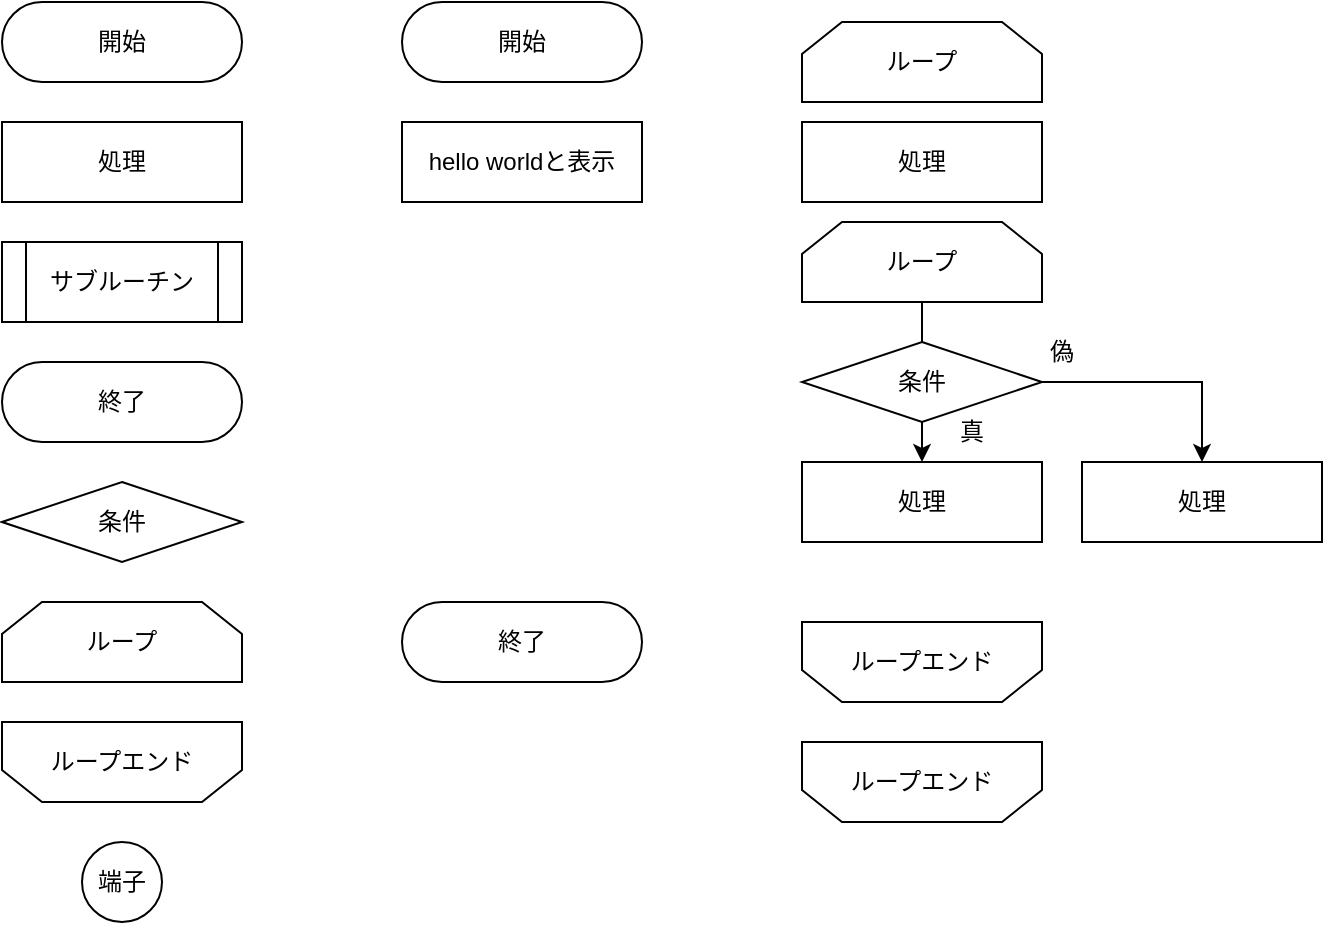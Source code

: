 <mxfile version="26.0.10">
  <diagram name="ページ1" id="DiPmxK1kvcW3RKxlp2ZR">
    <mxGraphModel dx="983" dy="521" grid="1" gridSize="10" guides="1" tooltips="1" connect="1" arrows="1" fold="1" page="1" pageScale="1" pageWidth="827" pageHeight="1169" math="0" shadow="0">
      <root>
        <mxCell id="0" />
        <mxCell id="1" parent="0" />
        <mxCell id="Jv4_3_DliBv_FP3jyJoI-1" value="開始" style="rounded=1;whiteSpace=wrap;html=1;arcSize=50;" vertex="1" parent="1">
          <mxGeometry x="80" y="60" width="120" height="40" as="geometry" />
        </mxCell>
        <mxCell id="Jv4_3_DliBv_FP3jyJoI-2" value="終了" style="rounded=1;whiteSpace=wrap;html=1;arcSize=50;" vertex="1" parent="1">
          <mxGeometry x="80" y="240" width="120" height="40" as="geometry" />
        </mxCell>
        <mxCell id="Jv4_3_DliBv_FP3jyJoI-3" value="処理" style="rounded=0;whiteSpace=wrap;html=1;" vertex="1" parent="1">
          <mxGeometry x="80" y="120" width="120" height="40" as="geometry" />
        </mxCell>
        <mxCell id="Jv4_3_DliBv_FP3jyJoI-4" value="条件" style="rhombus;whiteSpace=wrap;html=1;" vertex="1" parent="1">
          <mxGeometry x="80" y="300" width="120" height="40" as="geometry" />
        </mxCell>
        <mxCell id="Jv4_3_DliBv_FP3jyJoI-5" value="ループ" style="shape=loopLimit;whiteSpace=wrap;html=1;" vertex="1" parent="1">
          <mxGeometry x="80" y="360" width="120" height="40" as="geometry" />
        </mxCell>
        <mxCell id="Jv4_3_DliBv_FP3jyJoI-6" value="" style="shape=loopLimit;whiteSpace=wrap;html=1;rotation=-180;" vertex="1" parent="1">
          <mxGeometry x="80" y="420" width="120" height="40" as="geometry" />
        </mxCell>
        <mxCell id="Jv4_3_DliBv_FP3jyJoI-7" value="サブルーチン" style="shape=process;whiteSpace=wrap;html=1;backgroundOutline=1;" vertex="1" parent="1">
          <mxGeometry x="80" y="180" width="120" height="40" as="geometry" />
        </mxCell>
        <mxCell id="Jv4_3_DliBv_FP3jyJoI-10" value="端子" style="ellipse;whiteSpace=wrap;html=1;aspect=fixed;" vertex="1" parent="1">
          <mxGeometry x="120" y="480" width="40" height="40" as="geometry" />
        </mxCell>
        <mxCell id="Jv4_3_DliBv_FP3jyJoI-12" value="ループエンド" style="text;html=1;align=center;verticalAlign=middle;whiteSpace=wrap;rounded=0;" vertex="1" parent="1">
          <mxGeometry x="80" y="425" width="120" height="30" as="geometry" />
        </mxCell>
        <mxCell id="Jv4_3_DliBv_FP3jyJoI-19" value="開始" style="rounded=1;whiteSpace=wrap;html=1;arcSize=50;" vertex="1" parent="1">
          <mxGeometry x="280" y="60" width="120" height="40" as="geometry" />
        </mxCell>
        <mxCell id="Jv4_3_DliBv_FP3jyJoI-20" value="hello worldと表示" style="rounded=0;whiteSpace=wrap;html=1;" vertex="1" parent="1">
          <mxGeometry x="280" y="120" width="120" height="40" as="geometry" />
        </mxCell>
        <mxCell id="Jv4_3_DliBv_FP3jyJoI-21" value="終了" style="rounded=1;whiteSpace=wrap;html=1;arcSize=50;" vertex="1" parent="1">
          <mxGeometry x="280" y="360" width="120" height="40" as="geometry" />
        </mxCell>
        <mxCell id="Jv4_3_DliBv_FP3jyJoI-22" value="ループ" style="shape=loopLimit;whiteSpace=wrap;html=1;" vertex="1" parent="1">
          <mxGeometry x="480" y="70" width="120" height="40" as="geometry" />
        </mxCell>
        <mxCell id="Jv4_3_DliBv_FP3jyJoI-24" value="" style="shape=loopLimit;whiteSpace=wrap;html=1;rotation=-180;" vertex="1" parent="1">
          <mxGeometry x="480" y="370" width="120" height="40" as="geometry" />
        </mxCell>
        <mxCell id="Jv4_3_DliBv_FP3jyJoI-25" value="ループエンド" style="text;html=1;align=center;verticalAlign=middle;whiteSpace=wrap;rounded=0;" vertex="1" parent="1">
          <mxGeometry x="480" y="375" width="120" height="30" as="geometry" />
        </mxCell>
        <mxCell id="Jv4_3_DliBv_FP3jyJoI-26" value="" style="shape=loopLimit;whiteSpace=wrap;html=1;rotation=-180;" vertex="1" parent="1">
          <mxGeometry x="480" y="430" width="120" height="40" as="geometry" />
        </mxCell>
        <mxCell id="Jv4_3_DliBv_FP3jyJoI-27" value="ループエンド" style="text;html=1;align=center;verticalAlign=middle;whiteSpace=wrap;rounded=0;" vertex="1" parent="1">
          <mxGeometry x="480" y="435" width="120" height="30" as="geometry" />
        </mxCell>
        <mxCell id="Jv4_3_DliBv_FP3jyJoI-37" style="edgeStyle=orthogonalEdgeStyle;rounded=0;orthogonalLoop=1;jettySize=auto;html=1;exitX=0.5;exitY=1;exitDx=0;exitDy=0;entryX=0.5;entryY=0;entryDx=0;entryDy=0;endArrow=none;startFill=0;" edge="1" parent="1" source="Jv4_3_DliBv_FP3jyJoI-28" target="Jv4_3_DliBv_FP3jyJoI-30">
          <mxGeometry relative="1" as="geometry" />
        </mxCell>
        <mxCell id="Jv4_3_DliBv_FP3jyJoI-28" value="ループ" style="shape=loopLimit;whiteSpace=wrap;html=1;" vertex="1" parent="1">
          <mxGeometry x="480" y="170" width="120" height="40" as="geometry" />
        </mxCell>
        <mxCell id="Jv4_3_DliBv_FP3jyJoI-29" value="処理" style="rounded=0;whiteSpace=wrap;html=1;" vertex="1" parent="1">
          <mxGeometry x="480" y="120" width="120" height="40" as="geometry" />
        </mxCell>
        <mxCell id="Jv4_3_DliBv_FP3jyJoI-35" style="edgeStyle=orthogonalEdgeStyle;rounded=0;orthogonalLoop=1;jettySize=auto;html=1;exitX=0.5;exitY=1;exitDx=0;exitDy=0;entryX=0.5;entryY=0;entryDx=0;entryDy=0;" edge="1" parent="1" source="Jv4_3_DliBv_FP3jyJoI-30" target="Jv4_3_DliBv_FP3jyJoI-31">
          <mxGeometry relative="1" as="geometry" />
        </mxCell>
        <mxCell id="Jv4_3_DliBv_FP3jyJoI-30" value="条件" style="rhombus;whiteSpace=wrap;html=1;" vertex="1" parent="1">
          <mxGeometry x="480" y="230" width="120" height="40" as="geometry" />
        </mxCell>
        <mxCell id="Jv4_3_DliBv_FP3jyJoI-31" value="処理" style="rounded=0;whiteSpace=wrap;html=1;" vertex="1" parent="1">
          <mxGeometry x="480" y="290" width="120" height="40" as="geometry" />
        </mxCell>
        <mxCell id="Jv4_3_DliBv_FP3jyJoI-32" value="処理" style="rounded=0;whiteSpace=wrap;html=1;" vertex="1" parent="1">
          <mxGeometry x="620" y="290" width="120" height="40" as="geometry" />
        </mxCell>
        <mxCell id="Jv4_3_DliBv_FP3jyJoI-33" value="真" style="text;html=1;align=center;verticalAlign=middle;whiteSpace=wrap;rounded=0;" vertex="1" parent="1">
          <mxGeometry x="550" y="260" width="30" height="30" as="geometry" />
        </mxCell>
        <mxCell id="Jv4_3_DliBv_FP3jyJoI-36" style="edgeStyle=orthogonalEdgeStyle;rounded=0;orthogonalLoop=1;jettySize=auto;html=1;exitX=1;exitY=0.5;exitDx=0;exitDy=0;entryX=0.5;entryY=0;entryDx=0;entryDy=0;" edge="1" parent="1" source="Jv4_3_DliBv_FP3jyJoI-30" target="Jv4_3_DliBv_FP3jyJoI-32">
          <mxGeometry relative="1" as="geometry">
            <Array as="points">
              <mxPoint x="680" y="250" />
            </Array>
          </mxGeometry>
        </mxCell>
        <mxCell id="Jv4_3_DliBv_FP3jyJoI-34" value="偽" style="text;html=1;align=center;verticalAlign=middle;whiteSpace=wrap;rounded=0;" vertex="1" parent="1">
          <mxGeometry x="590" y="220" width="40" height="30" as="geometry" />
        </mxCell>
      </root>
    </mxGraphModel>
  </diagram>
</mxfile>
